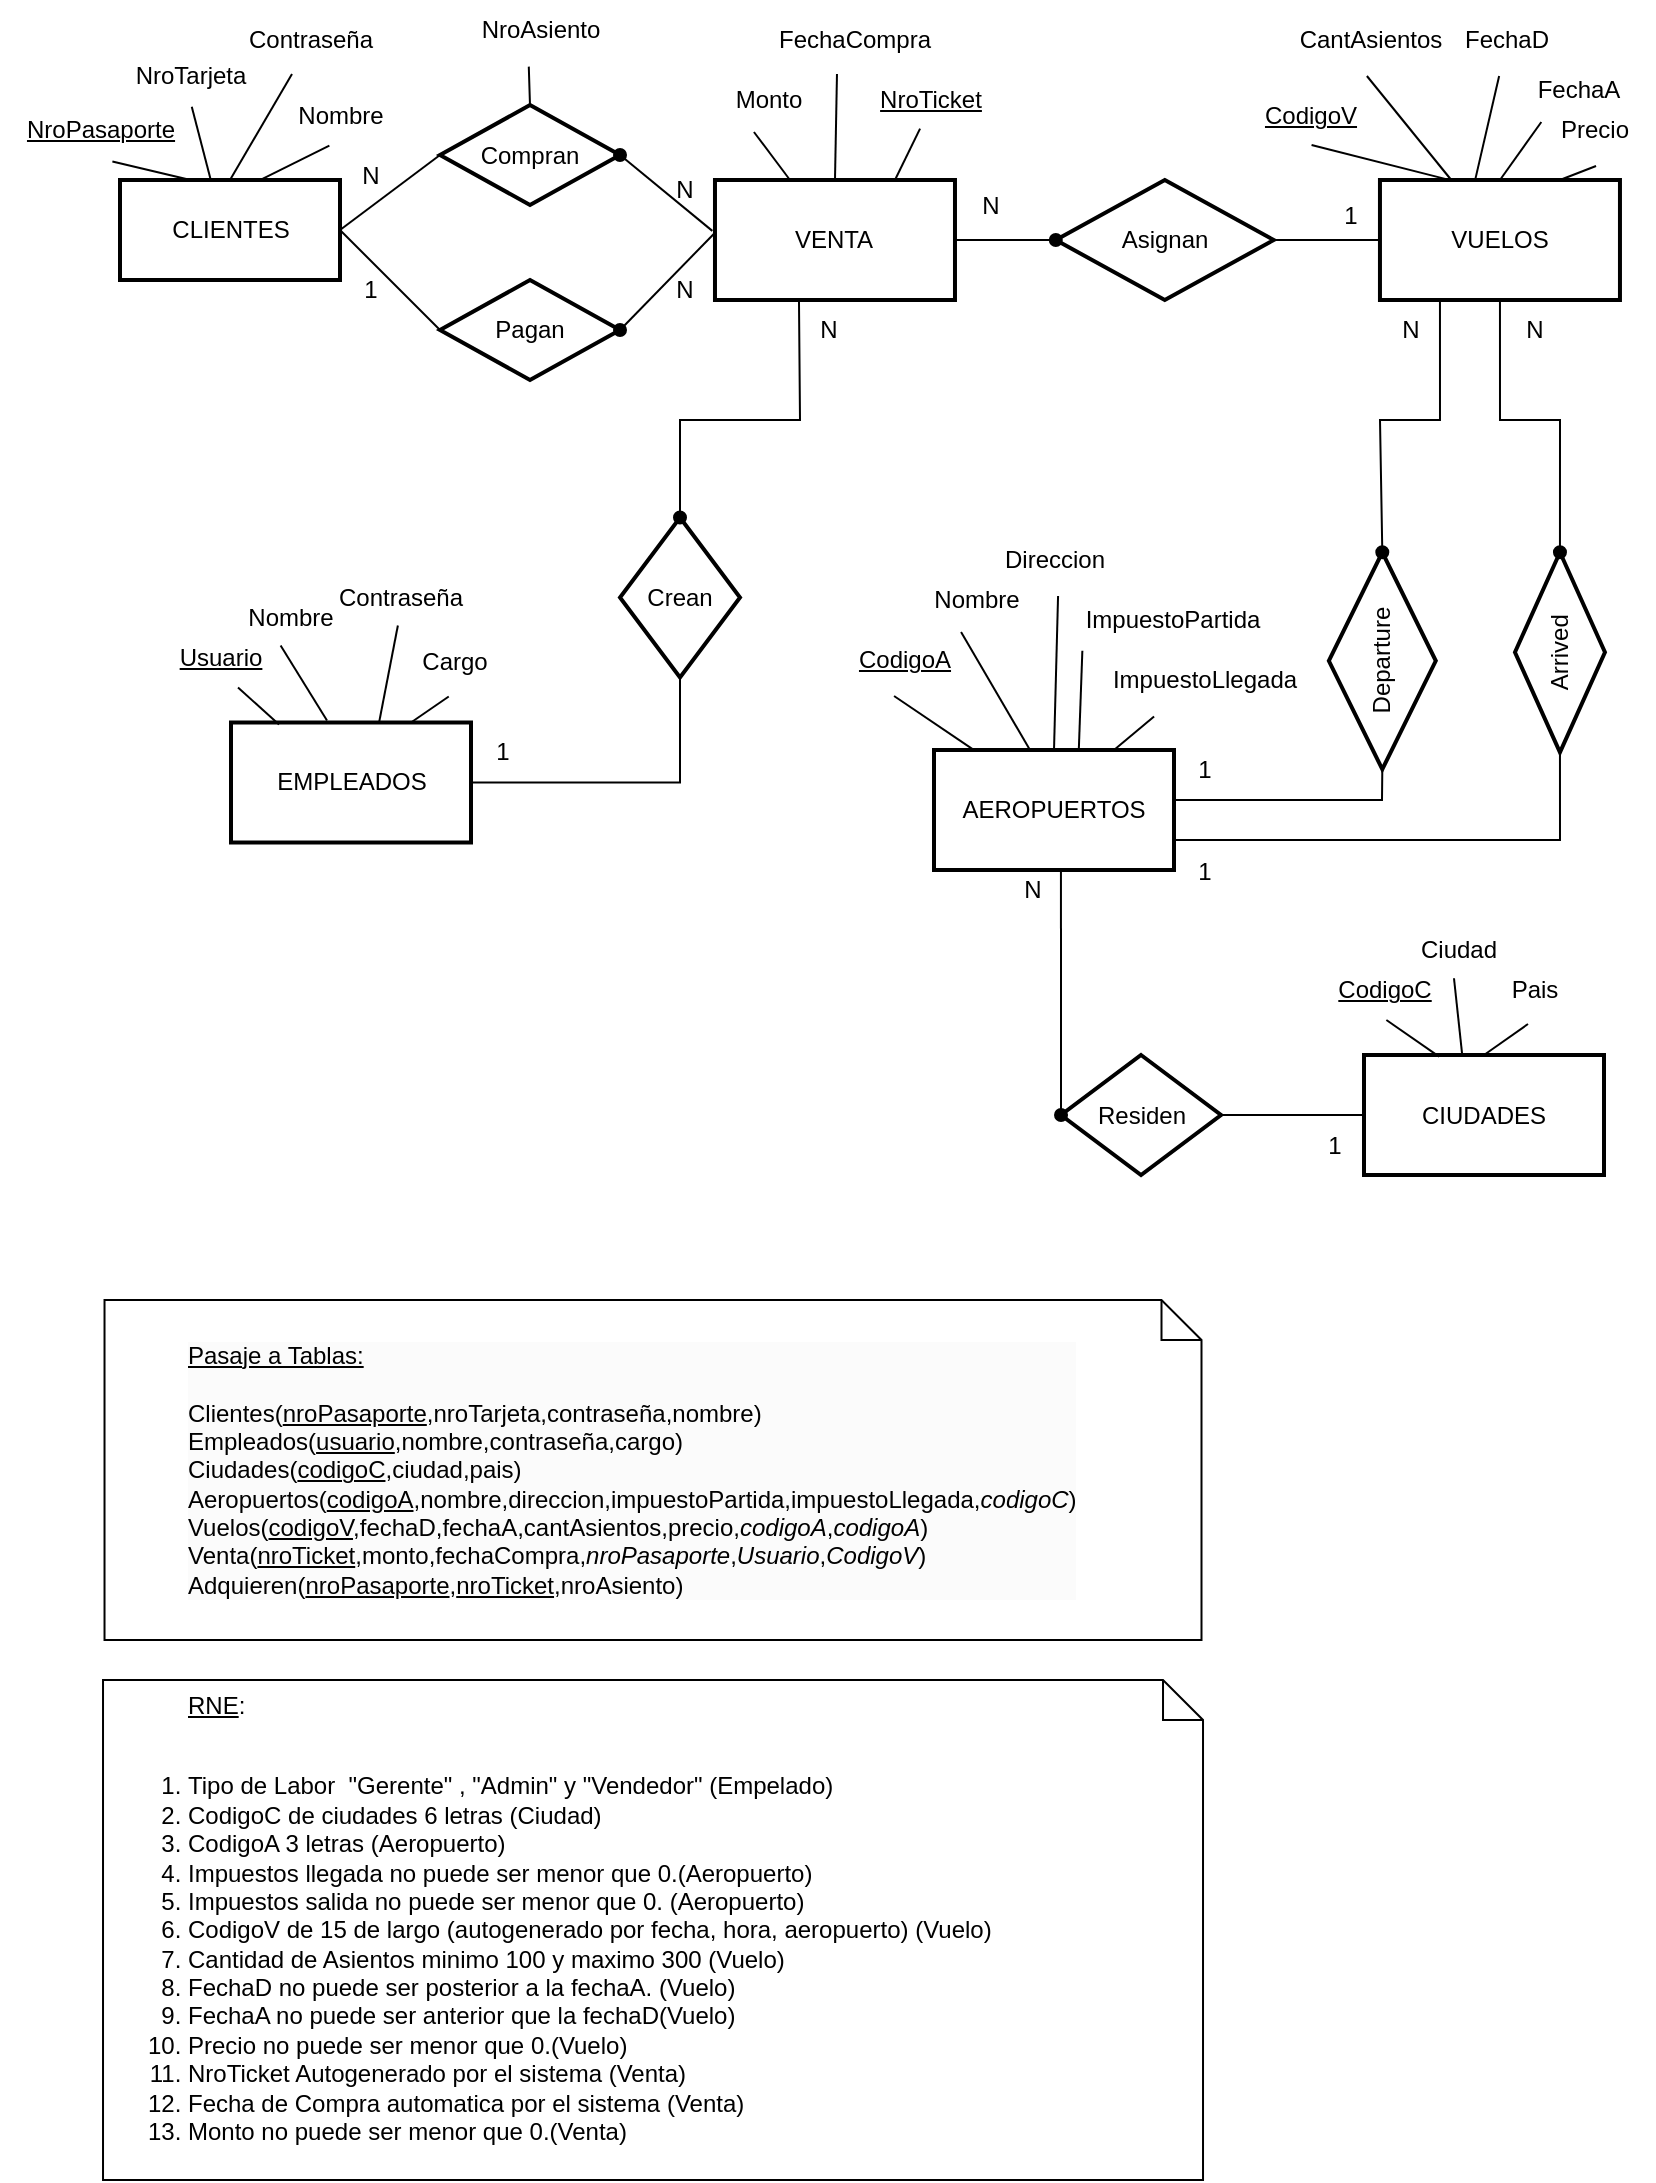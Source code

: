 <mxfile version="20.3.0" type="device"><diagram id="SBmPHuccYk2JzN0KcnO1" name="DER"><mxGraphModel dx="1052" dy="655" grid="1" gridSize="10" guides="1" tooltips="1" connect="1" arrows="1" fold="1" page="1" pageScale="1" pageWidth="827" pageHeight="1169" math="0" shadow="0"><root><mxCell id="0"/><mxCell id="1" parent="0"/><mxCell id="o8_DGLVPhrUekxazBhyM-2" value="VENTA" style="rounded=0;whiteSpace=wrap;html=1;strokeWidth=2;" parent="1" vertex="1"><mxGeometry x="357.49" y="120" width="120" height="60" as="geometry"/></mxCell><mxCell id="o8_DGLVPhrUekxazBhyM-4" value="EMPLEADOS" style="rounded=0;whiteSpace=wrap;html=1;strokeWidth=2;" parent="1" vertex="1"><mxGeometry x="115.5" y="391.25" width="120" height="60" as="geometry"/></mxCell><mxCell id="o8_DGLVPhrUekxazBhyM-5" value="&lt;u&gt;Usuario&lt;/u&gt;" style="text;html=1;align=center;verticalAlign=middle;resizable=0;points=[];autosize=1;strokeColor=none;fillColor=none;" parent="1" vertex="1"><mxGeometry x="80.0" y="343.75" width="60" height="30" as="geometry"/></mxCell><mxCell id="o8_DGLVPhrUekxazBhyM-6" value="Nombre" style="text;html=1;align=center;verticalAlign=middle;resizable=0;points=[];autosize=1;strokeColor=none;fillColor=none;" parent="1" vertex="1"><mxGeometry x="110.0" y="323.75" width="70" height="30" as="geometry"/></mxCell><mxCell id="o8_DGLVPhrUekxazBhyM-7" value="Contraseña" style="text;html=1;align=center;verticalAlign=middle;resizable=0;points=[];autosize=1;strokeColor=none;fillColor=none;" parent="1" vertex="1"><mxGeometry x="155.02" y="313.75" width="90" height="30" as="geometry"/></mxCell><mxCell id="o8_DGLVPhrUekxazBhyM-8" value="Cargo" style="text;html=1;align=center;verticalAlign=middle;resizable=0;points=[];autosize=1;strokeColor=none;fillColor=none;" parent="1" vertex="1"><mxGeometry x="197.02" y="346.25" width="60" height="30" as="geometry"/></mxCell><mxCell id="o8_DGLVPhrUekxazBhyM-9" value="" style="endArrow=none;html=1;rounded=0;exitX=0.306;exitY=-0.008;exitDx=0;exitDy=0;entryX=0.562;entryY=1.026;entryDx=0;entryDy=0;entryPerimeter=0;exitPerimeter=0;" parent="1" source="o8_DGLVPhrUekxazBhyM-15" target="o8_DGLVPhrUekxazBhyM-16" edge="1"><mxGeometry width="50" height="50" relative="1" as="geometry"><mxPoint x="580" y="120" as="sourcePoint"/><mxPoint x="630" y="70" as="targetPoint"/></mxGeometry></mxCell><mxCell id="o8_DGLVPhrUekxazBhyM-10" value="" style="endArrow=none;html=1;rounded=0;entryX=0.488;entryY=0.967;entryDx=0;entryDy=0;entryPerimeter=0;exitX=0.617;exitY=0;exitDx=0;exitDy=0;exitPerimeter=0;" parent="1" source="o8_DGLVPhrUekxazBhyM-4" target="o8_DGLVPhrUekxazBhyM-7" edge="1"><mxGeometry width="50" height="50" relative="1" as="geometry"><mxPoint x="160.0" y="391.25" as="sourcePoint"/><mxPoint x="210" y="341.25" as="targetPoint"/></mxGeometry></mxCell><mxCell id="o8_DGLVPhrUekxazBhyM-11" value="" style="endArrow=none;html=1;rounded=0;entryX=0.456;entryY=1.067;entryDx=0;entryDy=0;entryPerimeter=0;exitX=0.75;exitY=0;exitDx=0;exitDy=0;" parent="1" source="o8_DGLVPhrUekxazBhyM-4" target="o8_DGLVPhrUekxazBhyM-8" edge="1"><mxGeometry width="50" height="50" relative="1" as="geometry"><mxPoint x="140.0" y="311.25" as="sourcePoint"/><mxPoint x="190.0" y="261.25" as="targetPoint"/></mxGeometry></mxCell><mxCell id="o8_DGLVPhrUekxazBhyM-12" value="" style="endArrow=none;html=1;rounded=0;entryX=0.433;entryY=0.967;entryDx=0;entryDy=0;entryPerimeter=0;exitX=0.4;exitY=-0.017;exitDx=0;exitDy=0;exitPerimeter=0;" parent="1" source="o8_DGLVPhrUekxazBhyM-4" target="o8_DGLVPhrUekxazBhyM-6" edge="1"><mxGeometry width="50" height="50" relative="1" as="geometry"><mxPoint x="189.0" y="398.25" as="sourcePoint"/><mxPoint x="219.04" y="330.26" as="targetPoint"/></mxGeometry></mxCell><mxCell id="o8_DGLVPhrUekxazBhyM-13" value="" style="endArrow=none;html=1;rounded=0;entryX=0.65;entryY=1;entryDx=0;entryDy=0;entryPerimeter=0;exitX=0.2;exitY=0.017;exitDx=0;exitDy=0;exitPerimeter=0;" parent="1" source="o8_DGLVPhrUekxazBhyM-4" target="o8_DGLVPhrUekxazBhyM-5" edge="1"><mxGeometry width="50" height="50" relative="1" as="geometry"><mxPoint x="180.0" y="401.25" as="sourcePoint"/><mxPoint x="219.04" y="330.26" as="targetPoint"/></mxGeometry></mxCell><mxCell id="o8_DGLVPhrUekxazBhyM-14" value="&lt;span style=&quot;&quot;&gt;&#9;&lt;/span&gt;&lt;blockquote style=&quot;margin: 0 0 0 40px; border: none; padding: 0px;&quot;&gt;&lt;u&gt;RNE&lt;/u&gt;:&lt;/blockquote&gt;&lt;br&gt;&lt;ol&gt;&lt;li style=&quot;forced-color-adjust: none;&quot;&gt;&lt;span style=&quot;forced-color-adjust: none; background-color: initial;&quot;&gt;Tipo de Labor&amp;nbsp; &quot;Gerente&quot; , &quot;Admin&quot; y &quot;Vendedor&quot; (Empelado)&lt;/span&gt;&lt;/li&gt;&lt;li style=&quot;forced-color-adjust: none;&quot;&gt;&lt;span style=&quot;forced-color-adjust: none; background-color: initial;&quot;&gt;CodigoC de ciudades 6 letras (Ciudad)&lt;/span&gt;&lt;/li&gt;&lt;li style=&quot;forced-color-adjust: none;&quot;&gt;&lt;span style=&quot;forced-color-adjust: none; background-color: initial;&quot;&gt;CodigoA 3 letras (Aeropuerto)&lt;/span&gt;&lt;/li&gt;&lt;li style=&quot;forced-color-adjust: none;&quot;&gt;&lt;span style=&quot;forced-color-adjust: none; background-color: initial;&quot;&gt;Impuestos llegada no puede ser menor que 0.(Aeropuerto)&lt;/span&gt;&lt;/li&gt;&lt;li style=&quot;forced-color-adjust: none;&quot;&gt;&lt;span style=&quot;forced-color-adjust: none; background-color: initial;&quot;&gt;Impuestos salida no puede ser menor que 0.&amp;nbsp;&lt;/span&gt;(Aeropuerto)&lt;/li&gt;&lt;li style=&quot;forced-color-adjust: none;&quot;&gt;CodigoV de 15 de largo (autogenerado por fecha, hora, aeropuerto) (Vuelo)&lt;/li&gt;&lt;li style=&quot;forced-color-adjust: none;&quot;&gt;&lt;span style=&quot;forced-color-adjust: none; background-color: initial;&quot;&gt;Cantidad de Asientos minimo 100 y maximo 300 (Vuelo)&lt;/span&gt;&lt;br style=&quot;forced-color-adjust: none;&quot;&gt;&lt;/li&gt;&lt;li style=&quot;forced-color-adjust: none;&quot;&gt;&lt;span style=&quot;forced-color-adjust: none; background-color: initial;&quot;&gt;FechaD no puede ser posterior a la fechaA. (Vuelo)&lt;/span&gt;&lt;/li&gt;&lt;li style=&quot;forced-color-adjust: none;&quot;&gt;&lt;span style=&quot;forced-color-adjust: none; background-color: initial;&quot;&gt;FechaA no puede ser anterior que la fechaD(Vuelo)&lt;/span&gt;&lt;/li&gt;&lt;li style=&quot;forced-color-adjust: none;&quot;&gt;&lt;span style=&quot;forced-color-adjust: none; background-color: initial;&quot;&gt;Precio no puede ser menor que 0.&lt;/span&gt;(Vuelo)&lt;/li&gt;&lt;li style=&quot;forced-color-adjust: none;&quot;&gt;&lt;span style=&quot;forced-color-adjust: none; background-color: initial;&quot;&gt;NroTicket Autogenerado por el sistema (Venta)&lt;/span&gt;&lt;/li&gt;&lt;li style=&quot;forced-color-adjust: none;&quot;&gt;&lt;span style=&quot;forced-color-adjust: none; background-color: initial;&quot;&gt;Fecha de Compra automatica por el sistema (Venta)&lt;/span&gt;&lt;/li&gt;&lt;li style=&quot;forced-color-adjust: none;&quot;&gt;&lt;span style=&quot;forced-color-adjust: none; background-color: initial;&quot;&gt;Monto no puede ser menor que 0.(Venta)&lt;/span&gt;&lt;/li&gt;&lt;/ol&gt;" style="shape=note;size=20;whiteSpace=wrap;html=1;align=left;" parent="1" vertex="1"><mxGeometry x="51.51" y="870" width="550" height="250" as="geometry"/></mxCell><mxCell id="o8_DGLVPhrUekxazBhyM-15" value="CLIENTES" style="html=1;strokeWidth=2;" parent="1" vertex="1"><mxGeometry x="60" y="120" width="110" height="50" as="geometry"/></mxCell><mxCell id="o8_DGLVPhrUekxazBhyM-16" value="&lt;u&gt;NroPasaporte&lt;/u&gt;" style="text;html=1;align=center;verticalAlign=middle;resizable=0;points=[];autosize=1;strokeColor=none;fillColor=none;" parent="1" vertex="1"><mxGeometry y="80" width="100" height="30" as="geometry"/></mxCell><mxCell id="o8_DGLVPhrUekxazBhyM-18" value="NroTarjeta" style="text;html=1;align=center;verticalAlign=middle;resizable=0;points=[];autosize=1;strokeColor=none;fillColor=none;" parent="1" vertex="1"><mxGeometry x="55" y="52.5" width="80" height="30" as="geometry"/></mxCell><mxCell id="o8_DGLVPhrUekxazBhyM-21" value="" style="endArrow=none;html=1;rounded=0;entryX=0.511;entryY=1.028;entryDx=0;entryDy=0;entryPerimeter=0;exitX=0.412;exitY=-0.006;exitDx=0;exitDy=0;exitPerimeter=0;" parent="1" source="o8_DGLVPhrUekxazBhyM-15" target="o8_DGLVPhrUekxazBhyM-18" edge="1"><mxGeometry width="50" height="50" relative="1" as="geometry"><mxPoint x="120" y="100" as="sourcePoint"/><mxPoint x="156.99" y="58" as="targetPoint"/></mxGeometry></mxCell><mxCell id="o8_DGLVPhrUekxazBhyM-27" value="FechaD" style="text;html=1;align=center;verticalAlign=middle;resizable=0;points=[];autosize=1;strokeColor=none;fillColor=none;" parent="1" vertex="1"><mxGeometry x="718.49" y="35" width="70" height="30" as="geometry"/></mxCell><mxCell id="o8_DGLVPhrUekxazBhyM-28" value="" style="endArrow=none;html=1;rounded=0;exitX=0.444;exitY=1.1;exitDx=0;exitDy=0;exitPerimeter=0;entryX=0.397;entryY=-0.003;entryDx=0;entryDy=0;entryPerimeter=0;" parent="1" source="o8_DGLVPhrUekxazBhyM-27" edge="1"><mxGeometry width="50" height="50" relative="1" as="geometry"><mxPoint x="657.49" y="32.5" as="sourcePoint"/><mxPoint x="737.62" y="119.82" as="targetPoint"/></mxGeometry></mxCell><mxCell id="o8_DGLVPhrUekxazBhyM-29" value="FechaA" style="text;html=1;align=center;verticalAlign=middle;resizable=0;points=[];autosize=1;strokeColor=none;fillColor=none;" parent="1" vertex="1"><mxGeometry x="758.97" y="60" width="60" height="30" as="geometry"/></mxCell><mxCell id="o8_DGLVPhrUekxazBhyM-30" value="" style="endArrow=none;html=1;rounded=0;exitX=0.195;exitY=1.033;exitDx=0;exitDy=0;exitPerimeter=0;entryX=0.5;entryY=0;entryDx=0;entryDy=0;" parent="1" source="o8_DGLVPhrUekxazBhyM-29" target="FLYFwGN8qEZelkf4g9i9-125" edge="1"><mxGeometry width="50" height="50" relative="1" as="geometry"><mxPoint x="703.94" y="85.5" as="sourcePoint"/><mxPoint x="835.03" y="121.02" as="targetPoint"/></mxGeometry></mxCell><mxCell id="o8_DGLVPhrUekxazBhyM-35" value="Contraseña" style="text;html=1;align=center;verticalAlign=middle;resizable=0;points=[];autosize=1;strokeColor=none;fillColor=none;" parent="1" vertex="1"><mxGeometry x="110" y="35" width="90" height="30" as="geometry"/></mxCell><mxCell id="o8_DGLVPhrUekxazBhyM-36" value="" style="endArrow=none;html=1;rounded=0;entryX=0.4;entryY=1.067;entryDx=0;entryDy=0;entryPerimeter=0;exitX=0.5;exitY=0;exitDx=0;exitDy=0;" parent="1" source="o8_DGLVPhrUekxazBhyM-15" target="o8_DGLVPhrUekxazBhyM-35" edge="1"><mxGeometry width="50" height="50" relative="1" as="geometry"><mxPoint x="264.04" y="-60" as="sourcePoint"/><mxPoint x="299.04" y="-120.99" as="targetPoint"/></mxGeometry></mxCell><mxCell id="o8_DGLVPhrUekxazBhyM-37" value="Nombre" style="text;html=1;align=center;verticalAlign=middle;resizable=0;points=[];autosize=1;strokeColor=none;fillColor=none;" parent="1" vertex="1"><mxGeometry x="135" y="72.5" width="70" height="30" as="geometry"/></mxCell><mxCell id="o8_DGLVPhrUekxazBhyM-38" value="" style="endArrow=none;html=1;rounded=0;entryX=0.424;entryY=1.012;entryDx=0;entryDy=0;entryPerimeter=0;exitX=0.627;exitY=0.011;exitDx=0;exitDy=0;exitPerimeter=0;" parent="1" source="o8_DGLVPhrUekxazBhyM-15" target="o8_DGLVPhrUekxazBhyM-37" edge="1"><mxGeometry width="50" height="50" relative="1" as="geometry"><mxPoint x="155" y="120" as="sourcePoint"/><mxPoint x="205" y="70" as="targetPoint"/></mxGeometry></mxCell><mxCell id="o8_DGLVPhrUekxazBhyM-39" value="Monto" style="text;html=1;align=center;verticalAlign=middle;resizable=0;points=[];autosize=1;strokeColor=none;fillColor=none;" parent="1" vertex="1"><mxGeometry x="354" y="65" width="60" height="30" as="geometry"/></mxCell><mxCell id="o8_DGLVPhrUekxazBhyM-40" value="" style="endArrow=none;html=1;rounded=0;entryX=0.383;entryY=1.033;entryDx=0;entryDy=0;entryPerimeter=0;" parent="1" source="o8_DGLVPhrUekxazBhyM-2" target="o8_DGLVPhrUekxazBhyM-39" edge="1"><mxGeometry width="50" height="50" relative="1" as="geometry"><mxPoint x="534" y="225" as="sourcePoint"/><mxPoint x="584" y="175" as="targetPoint"/></mxGeometry></mxCell><mxCell id="o8_DGLVPhrUekxazBhyM-41" value="FechaCompra" style="text;html=1;align=center;verticalAlign=middle;resizable=0;points=[];autosize=1;strokeColor=none;fillColor=none;" parent="1" vertex="1"><mxGeometry x="377.49" y="35" width="100" height="30" as="geometry"/></mxCell><mxCell id="o8_DGLVPhrUekxazBhyM-42" value="" style="endArrow=none;html=1;rounded=0;entryX=0.41;entryY=1.067;entryDx=0;entryDy=0;entryPerimeter=0;exitX=0.5;exitY=0;exitDx=0;exitDy=0;" parent="1" source="o8_DGLVPhrUekxazBhyM-2" target="o8_DGLVPhrUekxazBhyM-41" edge="1"><mxGeometry width="50" height="50" relative="1" as="geometry"><mxPoint x="534" y="225" as="sourcePoint"/><mxPoint x="584" y="175" as="targetPoint"/></mxGeometry></mxCell><mxCell id="o8_DGLVPhrUekxazBhyM-61" value="ImpuestoPartida" style="text;html=1;align=center;verticalAlign=middle;resizable=0;points=[];autosize=1;strokeColor=none;fillColor=none;" parent="1" vertex="1"><mxGeometry x="530.51" y="325" width="110" height="30" as="geometry"/></mxCell><mxCell id="o8_DGLVPhrUekxazBhyM-62" value="ImpuestoLlegada" style="text;html=1;align=center;verticalAlign=middle;resizable=0;points=[];autosize=1;strokeColor=none;fillColor=none;" parent="1" vertex="1"><mxGeometry x="542" y="355" width="120" height="30" as="geometry"/></mxCell><mxCell id="o8_DGLVPhrUekxazBhyM-66" value="&lt;u&gt;CodigoV&lt;/u&gt;" style="text;html=1;align=center;verticalAlign=middle;resizable=0;points=[];autosize=1;strokeColor=none;fillColor=none;" parent="1" vertex="1"><mxGeometry x="620" y="72.5" width="70" height="30" as="geometry"/></mxCell><mxCell id="o8_DGLVPhrUekxazBhyM-67" value="" style="endArrow=none;html=1;rounded=0;entryX=0.511;entryY=1;entryDx=0;entryDy=0;entryPerimeter=0;exitX=0.284;exitY=-0.003;exitDx=0;exitDy=0;exitPerimeter=0;" parent="1" target="o8_DGLVPhrUekxazBhyM-66" edge="1"><mxGeometry width="50" height="50" relative="1" as="geometry"><mxPoint x="724.06" y="119.82" as="sourcePoint"/><mxPoint x="207.49" y="37.5" as="targetPoint"/></mxGeometry></mxCell><mxCell id="o8_DGLVPhrUekxazBhyM-69" value="CantAsientos" style="text;html=1;align=center;verticalAlign=middle;resizable=0;points=[];autosize=1;strokeColor=none;fillColor=none;" parent="1" vertex="1"><mxGeometry x="639.98" y="35" width="90" height="30" as="geometry"/></mxCell><mxCell id="o8_DGLVPhrUekxazBhyM-71" value="" style="endArrow=none;html=1;rounded=0;entryX=0.483;entryY=1.1;entryDx=0;entryDy=0;entryPerimeter=0;" parent="1" source="FLYFwGN8qEZelkf4g9i9-125" target="o8_DGLVPhrUekxazBhyM-69" edge="1"><mxGeometry width="50" height="50" relative="1" as="geometry"><mxPoint x="807.747" y="120" as="sourcePoint"/><mxPoint x="263.98" y="-2.5" as="targetPoint"/></mxGeometry></mxCell><mxCell id="o8_DGLVPhrUekxazBhyM-81" value="&lt;u&gt;NroTicket&lt;/u&gt;" style="text;html=1;align=center;verticalAlign=middle;resizable=0;points=[];autosize=1;strokeColor=none;fillColor=none;" parent="1" vertex="1"><mxGeometry x="430" y="65" width="70" height="30" as="geometry"/></mxCell><mxCell id="o8_DGLVPhrUekxazBhyM-82" value="" style="endArrow=none;html=1;rounded=0;exitX=0.75;exitY=0;exitDx=0;exitDy=0;entryX=0.429;entryY=0.978;entryDx=0;entryDy=0;entryPerimeter=0;" parent="1" source="o8_DGLVPhrUekxazBhyM-2" target="o8_DGLVPhrUekxazBhyM-81" edge="1"><mxGeometry width="50" height="50" relative="1" as="geometry"><mxPoint x="244" y="210" as="sourcePoint"/><mxPoint x="294" y="160" as="targetPoint"/></mxGeometry></mxCell><mxCell id="WHwv7rJ16EmVUSsPYdtv-2" value="Asignan" style="rhombus;whiteSpace=wrap;html=1;rotation=0;strokeWidth=2;" parent="1" vertex="1"><mxGeometry x="527.9" y="120" width="109" height="60" as="geometry"/></mxCell><mxCell id="WHwv7rJ16EmVUSsPYdtv-6" value="" style="endArrow=none;html=1;rounded=0;exitX=0;exitY=0.5;exitDx=0;exitDy=0;entryX=1;entryY=0.5;entryDx=0;entryDy=0;startArrow=oval;startFill=1;" parent="1" source="WHwv7rJ16EmVUSsPYdtv-2" target="o8_DGLVPhrUekxazBhyM-2" edge="1"><mxGeometry width="50" height="50" relative="1" as="geometry"><mxPoint x="840" y="360" as="sourcePoint"/><mxPoint x="400" y="180" as="targetPoint"/><Array as="points"/></mxGeometry></mxCell><mxCell id="WHwv7rJ16EmVUSsPYdtv-7" value="" style="endArrow=none;html=1;rounded=0;entryX=0;entryY=0.5;entryDx=0;entryDy=0;startArrow=none;startFill=0;exitX=1;exitY=0.5;exitDx=0;exitDy=0;endFill=0;" parent="1" source="WHwv7rJ16EmVUSsPYdtv-2" target="FLYFwGN8qEZelkf4g9i9-125" edge="1"><mxGeometry width="50" height="50" relative="1" as="geometry"><mxPoint x="630" y="190" as="sourcePoint"/><mxPoint x="746.47" y="150" as="targetPoint"/></mxGeometry></mxCell><mxCell id="WHwv7rJ16EmVUSsPYdtv-11" value="Compran" style="rhombus;whiteSpace=wrap;html=1;strokeWidth=2;" parent="1" vertex="1"><mxGeometry x="220" y="82.5" width="90" height="50" as="geometry"/></mxCell><mxCell id="WHwv7rJ16EmVUSsPYdtv-12" value="" style="endArrow=none;html=1;rounded=0;entryX=0;entryY=0.5;entryDx=0;entryDy=0;exitX=1;exitY=0.5;exitDx=0;exitDy=0;" parent="1" source="o8_DGLVPhrUekxazBhyM-15" target="WHwv7rJ16EmVUSsPYdtv-11" edge="1"><mxGeometry width="50" height="50" relative="1" as="geometry"><mxPoint x="150" y="190" as="sourcePoint"/><mxPoint x="200" y="140" as="targetPoint"/></mxGeometry></mxCell><mxCell id="WHwv7rJ16EmVUSsPYdtv-13" value="" style="endArrow=none;html=1;rounded=0;entryX=-0.011;entryY=0.424;entryDx=0;entryDy=0;exitX=1;exitY=0.5;exitDx=0;exitDy=0;entryPerimeter=0;startArrow=oval;startFill=1;" parent="1" source="WHwv7rJ16EmVUSsPYdtv-11" target="o8_DGLVPhrUekxazBhyM-2" edge="1"><mxGeometry width="50" height="50" relative="1" as="geometry"><mxPoint x="180" y="155" as="sourcePoint"/><mxPoint x="220" y="155" as="targetPoint"/></mxGeometry></mxCell><mxCell id="WHwv7rJ16EmVUSsPYdtv-16" value="Pagan" style="rhombus;whiteSpace=wrap;html=1;strokeWidth=2;" parent="1" vertex="1"><mxGeometry x="220" y="170" width="90" height="50" as="geometry"/></mxCell><mxCell id="WHwv7rJ16EmVUSsPYdtv-17" value="" style="endArrow=none;html=1;rounded=0;exitX=1;exitY=0.5;exitDx=0;exitDy=0;entryX=0.003;entryY=0.433;entryDx=0;entryDy=0;entryPerimeter=0;startArrow=oval;startFill=1;" parent="1" source="WHwv7rJ16EmVUSsPYdtv-16" target="o8_DGLVPhrUekxazBhyM-2" edge="1"><mxGeometry width="50" height="50" relative="1" as="geometry"><mxPoint x="300" y="210" as="sourcePoint"/><mxPoint x="350" y="160" as="targetPoint"/></mxGeometry></mxCell><mxCell id="WHwv7rJ16EmVUSsPYdtv-18" value="" style="endArrow=none;html=1;rounded=0;exitX=1;exitY=0.5;exitDx=0;exitDy=0;entryX=0;entryY=0.5;entryDx=0;entryDy=0;" parent="1" source="o8_DGLVPhrUekxazBhyM-15" target="WHwv7rJ16EmVUSsPYdtv-16" edge="1"><mxGeometry width="50" height="50" relative="1" as="geometry"><mxPoint x="310" y="215" as="sourcePoint"/><mxPoint x="367.85" y="155.98" as="targetPoint"/></mxGeometry></mxCell><mxCell id="WHwv7rJ16EmVUSsPYdtv-19" value="" style="endArrow=none;html=1;rounded=0;exitX=0.5;exitY=0;exitDx=0;exitDy=0;entryX=0.43;entryY=1.11;entryDx=0;entryDy=0;entryPerimeter=0;" parent="1" source="WHwv7rJ16EmVUSsPYdtv-11" target="WHwv7rJ16EmVUSsPYdtv-20" edge="1"><mxGeometry width="50" height="50" relative="1" as="geometry"><mxPoint x="270" y="100" as="sourcePoint"/><mxPoint x="265" y="60" as="targetPoint"/></mxGeometry></mxCell><mxCell id="WHwv7rJ16EmVUSsPYdtv-20" value="NroAsiento" style="text;html=1;align=center;verticalAlign=middle;resizable=0;points=[];autosize=1;strokeColor=none;fillColor=none;" parent="1" vertex="1"><mxGeometry x="230" y="30" width="80" height="30" as="geometry"/></mxCell><mxCell id="WHwv7rJ16EmVUSsPYdtv-23" value="N" style="text;html=1;align=center;verticalAlign=middle;resizable=0;points=[];autosize=1;strokeColor=none;fillColor=none;" parent="1" vertex="1"><mxGeometry x="170" y="102.5" width="30" height="30" as="geometry"/></mxCell><mxCell id="WHwv7rJ16EmVUSsPYdtv-24" value="N" style="text;html=1;align=center;verticalAlign=middle;resizable=0;points=[];autosize=1;strokeColor=none;fillColor=none;" parent="1" vertex="1"><mxGeometry x="327.49" y="160" width="30" height="30" as="geometry"/></mxCell><mxCell id="WHwv7rJ16EmVUSsPYdtv-25" value="N" style="text;html=1;align=center;verticalAlign=middle;resizable=0;points=[];autosize=1;strokeColor=none;fillColor=none;" parent="1" vertex="1"><mxGeometry x="327.49" y="110" width="30" height="30" as="geometry"/></mxCell><mxCell id="WHwv7rJ16EmVUSsPYdtv-26" value="1" style="text;html=1;align=center;verticalAlign=middle;resizable=0;points=[];autosize=1;strokeColor=none;fillColor=none;" parent="1" vertex="1"><mxGeometry x="170" y="160" width="30" height="30" as="geometry"/></mxCell><mxCell id="WHwv7rJ16EmVUSsPYdtv-35" value="1" style="text;html=1;align=center;verticalAlign=middle;resizable=0;points=[];autosize=1;strokeColor=none;fillColor=none;" parent="1" vertex="1"><mxGeometry x="587" y="400" width="30" height="30" as="geometry"/></mxCell><mxCell id="WHwv7rJ16EmVUSsPYdtv-36" value="1" style="text;html=1;align=center;verticalAlign=middle;resizable=0;points=[];autosize=1;strokeColor=none;fillColor=none;" parent="1" vertex="1"><mxGeometry x="587" y="451.25" width="30" height="30" as="geometry"/></mxCell><mxCell id="WHwv7rJ16EmVUSsPYdtv-38" value="" style="endArrow=none;html=1;rounded=0;exitX=1;exitY=0.5;exitDx=0;exitDy=0;entryX=0;entryY=0.5;entryDx=0;entryDy=0;" parent="1" edge="1"><mxGeometry width="50" height="50" relative="1" as="geometry"><mxPoint x="667" y="587.5" as="sourcePoint"/><mxPoint x="738.49" y="587.5" as="targetPoint"/></mxGeometry></mxCell><mxCell id="WHwv7rJ16EmVUSsPYdtv-45" value="1" style="text;html=1;align=center;verticalAlign=middle;resizable=0;points=[];autosize=1;strokeColor=none;fillColor=none;" parent="1" vertex="1"><mxGeometry x="708.49" y="555" width="30" height="30" as="geometry"/></mxCell><mxCell id="GDig_ojJ_iiYIQJXSBhV-1" value="&lt;blockquote style=&quot;margin: 0 0 0 40px; border: none; padding: 0px;&quot;&gt;&lt;div style=&quot;text-align: justify;&quot;&gt;&lt;div style=&quot;forced-color-adjust: none; background-color: rgb(251, 251, 251);&quot;&gt;&lt;u style=&quot;forced-color-adjust: none; background-color: initial;&quot;&gt;Pasaje a Tablas:&lt;/u&gt;&lt;/div&gt;&lt;div style=&quot;forced-color-adjust: none; background-color: rgb(251, 251, 251);&quot;&gt;&lt;br style=&quot;forced-color-adjust: none;&quot;&gt;&lt;/div&gt;&lt;div style=&quot;forced-color-adjust: none; background-color: rgb(251, 251, 251);&quot;&gt;&lt;span style=&quot;forced-color-adjust: none; background-color: initial;&quot;&gt;Clientes(&lt;/span&gt;&lt;u style=&quot;forced-color-adjust: none; background-color: initial;&quot;&gt;nroPasaporte&lt;/u&gt;&lt;span style=&quot;forced-color-adjust: none; background-color: initial;&quot;&gt;,&lt;/span&gt;&lt;span style=&quot;forced-color-adjust: none; background-color: initial;&quot;&gt;nroTarjeta,contraseña,nombre)&lt;/span&gt;&lt;/div&gt;&lt;div style=&quot;forced-color-adjust: none; background-color: rgb(251, 251, 251);&quot;&gt;&lt;span style=&quot;forced-color-adjust: none; background-color: initial;&quot;&gt;Empleados(&lt;/span&gt;&lt;u style=&quot;forced-color-adjust: none; background-color: initial;&quot;&gt;usuario&lt;/u&gt;&lt;span style=&quot;forced-color-adjust: none; background-color: initial;&quot;&gt;,&lt;/span&gt;&lt;span style=&quot;forced-color-adjust: none; background-color: initial;&quot;&gt;nombre&lt;/span&gt;&lt;span style=&quot;forced-color-adjust: none; background-color: initial;&quot;&gt;,&lt;/span&gt;&lt;span style=&quot;forced-color-adjust: none; background-color: initial;&quot;&gt;contraseña,cargo)&lt;/span&gt;&lt;/div&gt;&lt;div style=&quot;forced-color-adjust: none; background-color: rgb(251, 251, 251);&quot;&gt;&lt;span style=&quot;forced-color-adjust: none; background-color: initial;&quot;&gt;Ciudades(&lt;/span&gt;&lt;u style=&quot;forced-color-adjust: none; background-color: initial;&quot;&gt;codigoC&lt;/u&gt;&lt;span style=&quot;forced-color-adjust: none; background-color: initial;&quot;&gt;,c&lt;/span&gt;&lt;span style=&quot;forced-color-adjust: none; background-color: initial;&quot;&gt;iudad,pais)&lt;/span&gt;&lt;span style=&quot;forced-color-adjust: none; background-color: initial;&quot;&gt;&lt;br style=&quot;forced-color-adjust: none;&quot;&gt;&lt;/span&gt;&lt;/div&gt;&lt;div style=&quot;forced-color-adjust: none; background-color: rgb(251, 251, 251);&quot;&gt;&lt;div style=&quot;forced-color-adjust: none;&quot;&gt;&lt;span style=&quot;forced-color-adjust: none; background-color: initial;&quot;&gt;Aeropuertos(&lt;/span&gt;&lt;u style=&quot;forced-color-adjust: none; background-color: initial;&quot;&gt;codigoA&lt;/u&gt;&lt;span style=&quot;forced-color-adjust: none; background-color: initial;&quot;&gt;,&lt;/span&gt;&lt;span style=&quot;forced-color-adjust: none; background-color: initial;&quot;&gt;nombre,direccion,impuestoPartida,impuestoLlegada,&lt;/span&gt;&lt;span style=&quot;forced-color-adjust: none; background-color: initial;&quot;&gt;&lt;i style=&quot;forced-color-adjust: none;&quot;&gt;codigoC&lt;/i&gt;&lt;/span&gt;&lt;span style=&quot;forced-color-adjust: none; background-color: initial;&quot;&gt;)&lt;/span&gt;&lt;/div&gt;&lt;div style=&quot;forced-color-adjust: none;&quot;&gt;&lt;span style=&quot;forced-color-adjust: none; background-color: initial;&quot;&gt;Vuelos(&lt;/span&gt;&lt;u style=&quot;forced-color-adjust: none; background-color: initial;&quot;&gt;codigoV&lt;/u&gt;&lt;span style=&quot;forced-color-adjust: none; background-color: initial;&quot;&gt;,&lt;/span&gt;&lt;span style=&quot;forced-color-adjust: none; background-color: initial;&quot;&gt;fechaD,fechaA,cantAsientos,&lt;/span&gt;&lt;span style=&quot;forced-color-adjust: none; background-color: initial;&quot;&gt;precio,&lt;/span&gt;&lt;span style=&quot;forced-color-adjust: none; background-color: initial;&quot;&gt;&lt;i style=&quot;forced-color-adjust: none;&quot;&gt;codigoA&lt;/i&gt;&lt;/span&gt;&lt;span style=&quot;forced-color-adjust: none; background-color: initial;&quot;&gt;,&lt;i style=&quot;forced-color-adjust: none;&quot;&gt;codigoA&lt;/i&gt;&lt;/span&gt;&lt;span style=&quot;forced-color-adjust: none; background-color: initial;&quot;&gt;)&lt;/span&gt;&lt;span style=&quot;forced-color-adjust: none; background-color: initial;&quot;&gt;&lt;br style=&quot;forced-color-adjust: none;&quot;&gt;&lt;/span&gt;&lt;/div&gt;&lt;/div&gt;&lt;div style=&quot;forced-color-adjust: none; background-color: rgb(251, 251, 251);&quot;&gt;&lt;span style=&quot;forced-color-adjust: none; background-color: initial;&quot;&gt;Venta(&lt;/span&gt;&lt;u style=&quot;forced-color-adjust: none; background-color: initial;&quot;&gt;nroTicket&lt;/u&gt;&lt;span style=&quot;forced-color-adjust: none; background-color: initial;&quot;&gt;,&lt;/span&gt;&lt;span style=&quot;forced-color-adjust: none; background-color: initial;&quot;&gt;monto&lt;/span&gt;&lt;span style=&quot;forced-color-adjust: none; background-color: initial;&quot;&gt;,&lt;/span&gt;&lt;span style=&quot;forced-color-adjust: none; background-color: initial;&quot;&gt;fechaCompra,&lt;/span&gt;&lt;span style=&quot;forced-color-adjust: none; background-color: initial;&quot;&gt;&lt;i style=&quot;forced-color-adjust: none;&quot;&gt;nroPasaporte&lt;/i&gt;&lt;/span&gt;&lt;span style=&quot;forced-color-adjust: none; background-color: initial;&quot;&gt;,&lt;/span&gt;&lt;span style=&quot;forced-color-adjust: none; background-color: initial;&quot;&gt;&lt;i style=&quot;forced-color-adjust: none;&quot;&gt;Usuario&lt;/i&gt;&lt;/span&gt;&lt;span style=&quot;forced-color-adjust: none; background-color: initial;&quot;&gt;,&lt;/span&gt;&lt;span style=&quot;forced-color-adjust: none; background-color: initial;&quot;&gt;&lt;i style=&quot;forced-color-adjust: none;&quot;&gt;CodigoV&lt;/i&gt;&lt;/span&gt;&lt;span style=&quot;forced-color-adjust: none; background-color: initial;&quot;&gt;)&lt;/span&gt;&lt;/div&gt;&lt;div style=&quot;forced-color-adjust: none; background-color: rgb(251, 251, 251);&quot;&gt;&lt;span style=&quot;forced-color-adjust: none; background-color: initial;&quot;&gt;Adquieren(&lt;/span&gt;&lt;u style=&quot;forced-color-adjust: none; background-color: initial;&quot;&gt;nroPasaporte&lt;/u&gt;&lt;span style=&quot;forced-color-adjust: none; background-color: initial;&quot;&gt;,&lt;/span&gt;&lt;u style=&quot;forced-color-adjust: none; background-color: initial;&quot;&gt;nroTicket&lt;/u&gt;&lt;span style=&quot;forced-color-adjust: none; background-color: initial;&quot;&gt;,&lt;/span&gt;&lt;span style=&quot;forced-color-adjust: none; background-color: initial;&quot;&gt;nroAsiento&lt;/span&gt;&lt;span style=&quot;forced-color-adjust: none; background-color: initial;&quot;&gt;)&lt;/span&gt;&lt;/div&gt;&lt;/div&gt;&lt;/blockquote&gt;" style="shape=note;size=20;whiteSpace=wrap;html=1;align=left;" parent="1" vertex="1"><mxGeometry x="52.26" y="680" width="548.49" height="170" as="geometry"/></mxCell><mxCell id="GDig_ojJ_iiYIQJXSBhV-2" value="1" style="text;html=1;align=center;verticalAlign=middle;resizable=0;points=[];autosize=1;strokeColor=none;fillColor=none;" parent="1" vertex="1"><mxGeometry x="659.98" y="122.5" width="30" height="30" as="geometry"/></mxCell><mxCell id="GDig_ojJ_iiYIQJXSBhV-3" value="N" style="text;html=1;align=center;verticalAlign=middle;resizable=0;points=[];autosize=1;strokeColor=none;fillColor=none;" parent="1" vertex="1"><mxGeometry x="480" y="117.5" width="30" height="30" as="geometry"/></mxCell><mxCell id="FLYFwGN8qEZelkf4g9i9-96" value="CIUDADES" style="rounded=0;whiteSpace=wrap;html=1;strokeWidth=2;" parent="1" vertex="1"><mxGeometry x="682" y="557.5" width="120" height="60" as="geometry"/></mxCell><mxCell id="FLYFwGN8qEZelkf4g9i9-97" value="&lt;u&gt;CodigoC&lt;/u&gt;" style="text;html=1;align=center;verticalAlign=middle;resizable=0;points=[];autosize=1;strokeColor=none;fillColor=none;" parent="1" vertex="1"><mxGeometry x="657" y="510" width="70" height="30" as="geometry"/></mxCell><mxCell id="FLYFwGN8qEZelkf4g9i9-98" value="" style="endArrow=none;html=1;rounded=0;entryX=0.517;entryY=1;entryDx=0;entryDy=0;entryPerimeter=0;exitX=0.313;exitY=0.013;exitDx=0;exitDy=0;exitPerimeter=0;" parent="1" source="FLYFwGN8qEZelkf4g9i9-96" target="FLYFwGN8qEZelkf4g9i9-97" edge="1"><mxGeometry width="50" height="50" relative="1" as="geometry"><mxPoint x="572" y="725" as="sourcePoint"/><mxPoint x="622" y="675" as="targetPoint"/></mxGeometry></mxCell><mxCell id="FLYFwGN8qEZelkf4g9i9-99" value="" style="endArrow=none;html=1;rounded=0;exitX=0.41;exitY=0.013;exitDx=0;exitDy=0;exitPerimeter=0;entryX=0.467;entryY=0.971;entryDx=0;entryDy=0;entryPerimeter=0;" parent="1" source="FLYFwGN8qEZelkf4g9i9-96" target="FLYFwGN8qEZelkf4g9i9-100" edge="1"><mxGeometry width="50" height="50" relative="1" as="geometry"><mxPoint x="714.375" y="565" as="sourcePoint"/><mxPoint x="724.98" y="520.5" as="targetPoint"/></mxGeometry></mxCell><mxCell id="FLYFwGN8qEZelkf4g9i9-100" value="Ciudad" style="text;html=1;align=center;verticalAlign=middle;resizable=0;points=[];autosize=1;strokeColor=none;fillColor=none;" parent="1" vertex="1"><mxGeometry x="698.97" y="490" width="60" height="30" as="geometry"/></mxCell><mxCell id="FLYFwGN8qEZelkf4g9i9-101" value="Pais" style="text;html=1;align=center;verticalAlign=middle;resizable=0;points=[];autosize=1;strokeColor=none;fillColor=none;" parent="1" vertex="1"><mxGeometry x="742" y="510" width="50" height="30" as="geometry"/></mxCell><mxCell id="FLYFwGN8qEZelkf4g9i9-102" value="" style="endArrow=none;html=1;rounded=0;exitX=0.5;exitY=0;exitDx=0;exitDy=0;entryX=0.44;entryY=1.067;entryDx=0;entryDy=0;entryPerimeter=0;" parent="1" source="FLYFwGN8qEZelkf4g9i9-96" target="FLYFwGN8qEZelkf4g9i9-101" edge="1"><mxGeometry width="50" height="50" relative="1" as="geometry"><mxPoint x="737" y="566.02" as="sourcePoint"/><mxPoint x="724.98" y="518" as="targetPoint"/></mxGeometry></mxCell><mxCell id="FLYFwGN8qEZelkf4g9i9-103" value="AEROPUERTOS" style="rounded=0;whiteSpace=wrap;html=1;strokeWidth=2;" parent="1" vertex="1"><mxGeometry x="467" y="405" width="120" height="60" as="geometry"/></mxCell><mxCell id="FLYFwGN8qEZelkf4g9i9-104" value="&lt;u&gt;CodigoA&lt;/u&gt;" style="text;html=1;align=center;verticalAlign=middle;resizable=0;points=[];autosize=1;strokeColor=none;fillColor=none;" parent="1" vertex="1"><mxGeometry x="417" y="345" width="70" height="30" as="geometry"/></mxCell><mxCell id="FLYFwGN8qEZelkf4g9i9-105" value="" style="endArrow=none;html=1;rounded=0;exitX=0.17;exitY=0.005;exitDx=0;exitDy=0;entryX=0.429;entryY=1.1;entryDx=0;entryDy=0;entryPerimeter=0;exitPerimeter=0;" parent="1" source="FLYFwGN8qEZelkf4g9i9-103" target="FLYFwGN8qEZelkf4g9i9-104" edge="1"><mxGeometry width="50" height="50" relative="1" as="geometry"><mxPoint x="657" y="295" as="sourcePoint"/><mxPoint x="426.02" y="353" as="targetPoint"/></mxGeometry></mxCell><mxCell id="FLYFwGN8qEZelkf4g9i9-106" value="Nombre" style="text;html=1;align=center;verticalAlign=middle;resizable=0;points=[];autosize=1;strokeColor=none;fillColor=none;" parent="1" vertex="1"><mxGeometry x="452.53" y="315" width="70" height="30" as="geometry"/></mxCell><mxCell id="FLYFwGN8qEZelkf4g9i9-107" value="Direccion" style="text;html=1;align=center;verticalAlign=middle;resizable=0;points=[];autosize=1;strokeColor=none;fillColor=none;" parent="1" vertex="1"><mxGeometry x="492" y="295" width="70" height="30" as="geometry"/></mxCell><mxCell id="FLYFwGN8qEZelkf4g9i9-108" value="" style="endArrow=none;html=1;rounded=0;entryX=0.4;entryY=1.033;entryDx=0;entryDy=0;entryPerimeter=0;exitX=0.4;exitY=0;exitDx=0;exitDy=0;exitPerimeter=0;" parent="1" source="FLYFwGN8qEZelkf4g9i9-103" target="FLYFwGN8qEZelkf4g9i9-106" edge="1"><mxGeometry width="50" height="50" relative="1" as="geometry"><mxPoint x="517" y="395" as="sourcePoint"/><mxPoint x="436.02" y="363" as="targetPoint"/></mxGeometry></mxCell><mxCell id="FLYFwGN8qEZelkf4g9i9-109" value="" style="endArrow=none;html=1;rounded=0;entryX=0.529;entryY=1.1;entryDx=0;entryDy=0;entryPerimeter=0;exitX=0.5;exitY=0;exitDx=0;exitDy=0;" parent="1" source="FLYFwGN8qEZelkf4g9i9-103" target="FLYFwGN8qEZelkf4g9i9-107" edge="1"><mxGeometry width="50" height="50" relative="1" as="geometry"><mxPoint x="525" y="410" as="sourcePoint"/><mxPoint x="495.0" y="335.99" as="targetPoint"/></mxGeometry></mxCell><mxCell id="FLYFwGN8qEZelkf4g9i9-112" value="" style="endArrow=none;html=1;rounded=0;entryX=0.097;entryY=1.013;entryDx=0;entryDy=0;entryPerimeter=0;exitX=0.603;exitY=0.017;exitDx=0;exitDy=0;exitPerimeter=0;" parent="1" source="FLYFwGN8qEZelkf4g9i9-103" target="o8_DGLVPhrUekxazBhyM-61" edge="1"><mxGeometry width="50" height="50" relative="1" as="geometry"><mxPoint x="166.02" y="545" as="sourcePoint"/><mxPoint x="563.6" y="358.99" as="targetPoint"/></mxGeometry></mxCell><mxCell id="FLYFwGN8qEZelkf4g9i9-114" value="Departure" style="rhombus;whiteSpace=wrap;html=1;rotation=-90;strokeWidth=2;" parent="1" vertex="1"><mxGeometry x="636.9" y="333.64" width="108.51" height="53.48" as="geometry"/></mxCell><mxCell id="FLYFwGN8qEZelkf4g9i9-115" value="Arrived" style="rhombus;whiteSpace=wrap;html=1;rotation=-90;strokeWidth=2;" parent="1" vertex="1"><mxGeometry x="729.98" y="333.64" width="100" height="45" as="geometry"/></mxCell><mxCell id="FLYFwGN8qEZelkf4g9i9-116" value="" style="endArrow=none;html=1;rounded=0;exitX=0;exitY=0.5;exitDx=0;exitDy=0;startArrow=none;startFill=0;entryX=1;entryY=0.75;entryDx=0;entryDy=0;" parent="1" source="FLYFwGN8qEZelkf4g9i9-115" target="FLYFwGN8qEZelkf4g9i9-103" edge="1"><mxGeometry width="50" height="50" relative="1" as="geometry"><mxPoint x="1035.993" y="373.134" as="sourcePoint"/><mxPoint x="590.51" y="445" as="targetPoint"/><Array as="points"><mxPoint x="780" y="450"/></Array></mxGeometry></mxCell><mxCell id="FLYFwGN8qEZelkf4g9i9-117" value="N" style="text;html=1;align=center;verticalAlign=middle;resizable=0;points=[];autosize=1;strokeColor=none;fillColor=none;" parent="1" vertex="1"><mxGeometry x="752" y="180" width="30" height="30" as="geometry"/></mxCell><mxCell id="FLYFwGN8qEZelkf4g9i9-118" value="N" style="text;html=1;align=center;verticalAlign=middle;resizable=0;points=[];autosize=1;strokeColor=none;fillColor=none;" parent="1" vertex="1"><mxGeometry x="500.51" y="460" width="30" height="30" as="geometry"/></mxCell><mxCell id="FLYFwGN8qEZelkf4g9i9-119" value="Residen" style="rhombus;whiteSpace=wrap;html=1;strokeWidth=2;" parent="1" vertex="1"><mxGeometry x="530.51" y="557.5" width="80" height="60" as="geometry"/></mxCell><mxCell id="FLYFwGN8qEZelkf4g9i9-120" value="" style="endArrow=none;html=1;rounded=0;exitX=1;exitY=0.5;exitDx=0;exitDy=0;entryX=0;entryY=0.5;entryDx=0;entryDy=0;" parent="1" source="FLYFwGN8qEZelkf4g9i9-119" target="FLYFwGN8qEZelkf4g9i9-96" edge="1"><mxGeometry width="50" height="50" relative="1" as="geometry"><mxPoint x="612" y="562.5" as="sourcePoint"/><mxPoint x="662" y="512.5" as="targetPoint"/></mxGeometry></mxCell><mxCell id="FLYFwGN8qEZelkf4g9i9-121" value="" style="endArrow=none;html=1;rounded=0;entryX=0;entryY=0.5;entryDx=0;entryDy=0;startArrow=none;startFill=0;endFill=0;exitX=0.997;exitY=0.417;exitDx=0;exitDy=0;exitPerimeter=0;" parent="1" source="FLYFwGN8qEZelkf4g9i9-103" target="FLYFwGN8qEZelkf4g9i9-114" edge="1"><mxGeometry width="50" height="50" relative="1" as="geometry"><mxPoint x="596.53" y="450" as="sourcePoint"/><mxPoint x="656.53" y="430" as="targetPoint"/><Array as="points"><mxPoint x="691" y="430"/></Array></mxGeometry></mxCell><mxCell id="FLYFwGN8qEZelkf4g9i9-122" value="1" style="text;html=1;align=center;verticalAlign=middle;resizable=0;points=[];autosize=1;strokeColor=none;fillColor=none;" parent="1" vertex="1"><mxGeometry x="652" y="587.5" width="30" height="30" as="geometry"/></mxCell><mxCell id="FLYFwGN8qEZelkf4g9i9-123" value="N" style="text;html=1;align=center;verticalAlign=middle;resizable=0;points=[];autosize=1;strokeColor=none;fillColor=none;" parent="1" vertex="1"><mxGeometry x="690" y="180" width="30" height="30" as="geometry"/></mxCell><mxCell id="FLYFwGN8qEZelkf4g9i9-124" value="" style="endArrow=none;html=1;rounded=0;entryX=0.529;entryY=0.996;entryDx=0;entryDy=0;exitX=0;exitY=0.5;exitDx=0;exitDy=0;entryPerimeter=0;startArrow=oval;startFill=1;" parent="1" source="FLYFwGN8qEZelkf4g9i9-119" target="FLYFwGN8qEZelkf4g9i9-103" edge="1"><mxGeometry width="50" height="50" relative="1" as="geometry"><mxPoint x="680.51" y="585" as="sourcePoint"/><mxPoint x="730.51" y="535" as="targetPoint"/></mxGeometry></mxCell><mxCell id="FLYFwGN8qEZelkf4g9i9-125" value="VUELOS" style="rounded=0;whiteSpace=wrap;html=1;strokeWidth=2;" parent="1" vertex="1"><mxGeometry x="689.98" y="120" width="120" height="60" as="geometry"/></mxCell><mxCell id="FLYFwGN8qEZelkf4g9i9-126" value="" style="endArrow=none;html=1;rounded=0;exitX=1;exitY=0.5;exitDx=0;exitDy=0;entryX=0.5;entryY=1;entryDx=0;entryDy=0;endFill=0;startArrow=oval;startFill=1;" parent="1" source="FLYFwGN8qEZelkf4g9i9-115" target="FLYFwGN8qEZelkf4g9i9-125" edge="1"><mxGeometry width="50" height="50" relative="1" as="geometry"><mxPoint x="765" y="250.505" as="sourcePoint"/><mxPoint x="765" y="190" as="targetPoint"/><Array as="points"><mxPoint x="780" y="240"/><mxPoint x="750" y="240"/></Array></mxGeometry></mxCell><mxCell id="FLYFwGN8qEZelkf4g9i9-127" value="" style="endArrow=none;html=1;rounded=0;entryX=0.25;entryY=1;entryDx=0;entryDy=0;exitX=1;exitY=0.5;exitDx=0;exitDy=0;endFill=0;startArrow=oval;startFill=1;" parent="1" source="FLYFwGN8qEZelkf4g9i9-114" target="FLYFwGN8qEZelkf4g9i9-125" edge="1"><mxGeometry width="50" height="50" relative="1" as="geometry"><mxPoint x="704" y="230" as="sourcePoint"/><mxPoint x="493.51" y="240" as="targetPoint"/><Array as="points"><mxPoint x="690" y="240"/><mxPoint x="720" y="240"/></Array></mxGeometry></mxCell><mxCell id="FLYFwGN8qEZelkf4g9i9-128" value="" style="endArrow=none;html=1;rounded=0;entryX=0.292;entryY=1.107;entryDx=0;entryDy=0;entryPerimeter=0;exitX=0.75;exitY=0;exitDx=0;exitDy=0;" parent="1" source="FLYFwGN8qEZelkf4g9i9-103" target="o8_DGLVPhrUekxazBhyM-62" edge="1"><mxGeometry width="50" height="50" relative="1" as="geometry"><mxPoint x="567" y="410" as="sourcePoint"/><mxPoint x="573.6" y="368.99" as="targetPoint"/></mxGeometry></mxCell><mxCell id="FLYFwGN8qEZelkf4g9i9-129" value="Crean" style="rhombus;whiteSpace=wrap;html=1;strokeWidth=2;" parent="1" vertex="1"><mxGeometry x="310" y="288.75" width="60" height="80" as="geometry"/></mxCell><mxCell id="FLYFwGN8qEZelkf4g9i9-130" value="" style="endArrow=none;html=1;rounded=0;exitX=1;exitY=0.5;exitDx=0;exitDy=0;entryX=0.5;entryY=1;entryDx=0;entryDy=0;" parent="1" source="o8_DGLVPhrUekxazBhyM-4" target="FLYFwGN8qEZelkf4g9i9-129" edge="1"><mxGeometry width="50" height="50" relative="1" as="geometry"><mxPoint x="730" y="491.25" as="sourcePoint"/><mxPoint x="780" y="441.25" as="targetPoint"/><Array as="points"><mxPoint x="340" y="421.25"/></Array></mxGeometry></mxCell><mxCell id="FLYFwGN8qEZelkf4g9i9-131" value="" style="endArrow=none;html=1;rounded=0;exitX=0.5;exitY=0;exitDx=0;exitDy=0;entryX=0.35;entryY=1.004;entryDx=0;entryDy=0;entryPerimeter=0;startArrow=oval;startFill=1;" parent="1" source="FLYFwGN8qEZelkf4g9i9-129" target="o8_DGLVPhrUekxazBhyM-2" edge="1"><mxGeometry width="50" height="50" relative="1" as="geometry"><mxPoint x="790" y="440" as="sourcePoint"/><mxPoint x="840" y="390" as="targetPoint"/><Array as="points"><mxPoint x="340" y="240"/><mxPoint x="400" y="240"/></Array></mxGeometry></mxCell><mxCell id="FLYFwGN8qEZelkf4g9i9-132" value="1" style="text;html=1;align=center;verticalAlign=middle;resizable=0;points=[];autosize=1;strokeColor=none;fillColor=none;" parent="1" vertex="1"><mxGeometry x="235.5" y="391.25" width="30" height="30" as="geometry"/></mxCell><mxCell id="FLYFwGN8qEZelkf4g9i9-133" value="N" style="text;html=1;align=center;verticalAlign=middle;resizable=0;points=[];autosize=1;strokeColor=none;fillColor=none;" parent="1" vertex="1"><mxGeometry x="399" y="180" width="30" height="30" as="geometry"/></mxCell><mxCell id="vCq2mykpQFLaI6Zfe83v-1" value="Precio" style="text;html=1;align=center;verticalAlign=middle;resizable=0;points=[];autosize=1;strokeColor=none;fillColor=none;" parent="1" vertex="1"><mxGeometry x="767" y="80" width="60" height="30" as="geometry"/></mxCell><mxCell id="vCq2mykpQFLaI6Zfe83v-2" value="" style="endArrow=none;html=1;rounded=0;exitX=0.517;exitY=1.1;exitDx=0;exitDy=0;exitPerimeter=0;entryX=0.75;entryY=0;entryDx=0;entryDy=0;" parent="1" source="vCq2mykpQFLaI6Zfe83v-1" target="FLYFwGN8qEZelkf4g9i9-125" edge="1"><mxGeometry width="50" height="50" relative="1" as="geometry"><mxPoint x="780.67" y="100.99" as="sourcePoint"/><mxPoint x="759.98" y="130" as="targetPoint"/></mxGeometry></mxCell></root></mxGraphModel></diagram></mxfile>